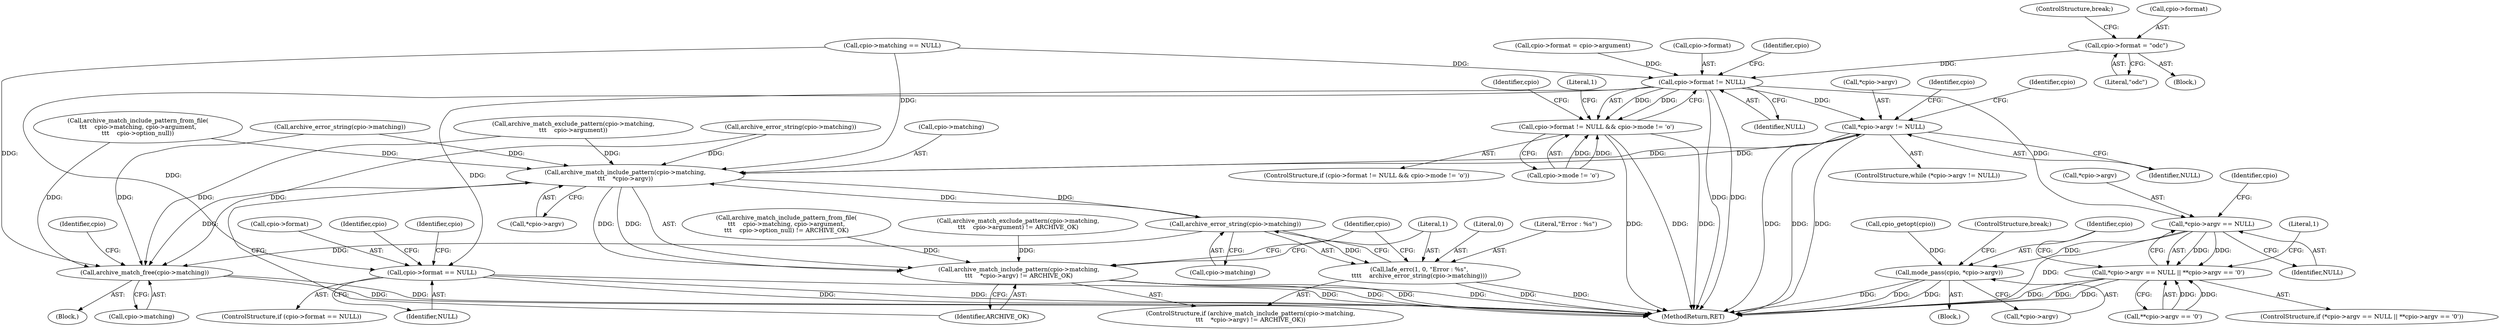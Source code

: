 digraph "0_libarchive_59357157706d47c365b2227739e17daba3607526@pointer" {
"1000401" [label="(Call,cpio->format = \"odc\")"];
"1000832" [label="(Call,cpio->format != NULL)"];
"1000831" [label="(Call,cpio->format != NULL && cpio->mode != 'o')"];
"1000880" [label="(Call,cpio->format == NULL)"];
"1000895" [label="(Call,*cpio->argv != NULL)"];
"1000904" [label="(Call,archive_match_include_pattern(cpio->matching,\n\t\t\t    *cpio->argv))"];
"1000903" [label="(Call,archive_match_include_pattern(cpio->matching,\n\t\t\t    *cpio->argv) != ARCHIVE_OK)"];
"1000917" [label="(Call,archive_error_string(cpio->matching))"];
"1000913" [label="(Call,lafe_errc(1, 0, \"Error : %s\",\n\t\t\t\t    archive_error_string(cpio->matching)))"];
"1000971" [label="(Call,archive_match_free(cpio->matching))"];
"1000942" [label="(Call,*cpio->argv == NULL)"];
"1000941" [label="(Call,*cpio->argv == NULL || **cpio->argv == '\0')"];
"1000959" [label="(Call,mode_pass(cpio, *cpio->argv))"];
"1000474" [label="(Call,cpio->format = cpio->argument)"];
"1000334" [label="(Call,cpio_getopt(cpio))"];
"1000908" [label="(Call,*cpio->argv)"];
"1000416" [label="(Call,archive_match_include_pattern_from_file(\n\t\t\t    cpio->matching, cpio->argument,\n\t\t\t    cpio->option_null) != ARCHIVE_OK)"];
"1000913" [label="(Call,lafe_errc(1, 0, \"Error : %s\",\n\t\t\t\t    archive_error_string(cpio->matching)))"];
"1000401" [label="(Call,cpio->format = \"odc\")"];
"1000977" [label="(Identifier,cpio)"];
"1000833" [label="(Call,cpio->format)"];
"1000849" [label="(Identifier,cpio)"];
"1000904" [label="(Call,archive_match_include_pattern(cpio->matching,\n\t\t\t    *cpio->argv))"];
"1000956" [label="(Literal,1)"];
"1000995" [label="(MethodReturn,RET)"];
"1000912" [label="(Identifier,ARCHIVE_OK)"];
"1000959" [label="(Call,mode_pass(cpio, *cpio->argv))"];
"1000948" [label="(Call,**cpio->argv == '\0')"];
"1000931" [label="(Identifier,cpio)"];
"1000830" [label="(ControlStructure,if (cpio->format != NULL && cpio->mode != 'o'))"];
"1000884" [label="(Identifier,NULL)"];
"1000449" [label="(Call,archive_match_exclude_pattern(cpio->matching,\n\t\t\t    cpio->argument))"];
"1000417" [label="(Call,archive_match_include_pattern_from_file(\n\t\t\t    cpio->matching, cpio->argument,\n\t\t\t    cpio->option_null))"];
"1000923" [label="(Identifier,cpio)"];
"1000965" [label="(ControlStructure,break;)"];
"1000448" [label="(Call,archive_match_exclude_pattern(cpio->matching,\n\t\t\t    cpio->argument) != ARCHIVE_OK)"];
"1000915" [label="(Literal,0)"];
"1000406" [label="(ControlStructure,break;)"];
"1000839" [label="(Identifier,cpio)"];
"1000917" [label="(Call,archive_error_string(cpio->matching))"];
"1000877" [label="(Block,)"];
"1000952" [label="(Identifier,cpio)"];
"1000155" [label="(Block,)"];
"1000906" [label="(Identifier,cpio)"];
"1000943" [label="(Call,*cpio->argv)"];
"1000887" [label="(Identifier,cpio)"];
"1000879" [label="(ControlStructure,if (cpio->format == NULL))"];
"1000405" [label="(Literal,\"odc\")"];
"1000832" [label="(Call,cpio->format != NULL)"];
"1000432" [label="(Call,archive_error_string(cpio->matching))"];
"1000903" [label="(Call,archive_match_include_pattern(cpio->matching,\n\t\t\t    *cpio->argv) != ARCHIVE_OK)"];
"1000894" [label="(ControlStructure,while (*cpio->argv != NULL))"];
"1000971" [label="(Call,archive_match_free(cpio->matching))"];
"1000941" [label="(Call,*cpio->argv == NULL || **cpio->argv == '\0')"];
"1000896" [label="(Call,*cpio->argv)"];
"1000881" [label="(Call,cpio->format)"];
"1000960" [label="(Identifier,cpio)"];
"1000831" [label="(Call,cpio->format != NULL && cpio->mode != 'o')"];
"1000918" [label="(Call,cpio->matching)"];
"1000916" [label="(Literal,\"Error : %s\")"];
"1000961" [label="(Call,*cpio->argv)"];
"1000837" [label="(Call,cpio->mode != 'o')"];
"1000914" [label="(Literal,1)"];
"1000836" [label="(Identifier,NULL)"];
"1000947" [label="(Identifier,NULL)"];
"1000321" [label="(Call,cpio->matching == NULL)"];
"1000940" [label="(ControlStructure,if (*cpio->argv == NULL || **cpio->argv == '\0'))"];
"1000402" [label="(Call,cpio->format)"];
"1000972" [label="(Call,cpio->matching)"];
"1000900" [label="(Identifier,NULL)"];
"1000843" [label="(Literal,1)"];
"1000895" [label="(Call,*cpio->argv != NULL)"];
"1000341" [label="(Block,)"];
"1000461" [label="(Call,archive_error_string(cpio->matching))"];
"1000942" [label="(Call,*cpio->argv == NULL)"];
"1000891" [label="(Identifier,cpio)"];
"1000905" [label="(Call,cpio->matching)"];
"1000880" [label="(Call,cpio->format == NULL)"];
"1000902" [label="(ControlStructure,if (archive_match_include_pattern(cpio->matching,\n\t\t\t    *cpio->argv) != ARCHIVE_OK))"];
"1000401" -> "1000341"  [label="AST: "];
"1000401" -> "1000405"  [label="CFG: "];
"1000402" -> "1000401"  [label="AST: "];
"1000405" -> "1000401"  [label="AST: "];
"1000406" -> "1000401"  [label="CFG: "];
"1000401" -> "1000832"  [label="DDG: "];
"1000832" -> "1000831"  [label="AST: "];
"1000832" -> "1000836"  [label="CFG: "];
"1000833" -> "1000832"  [label="AST: "];
"1000836" -> "1000832"  [label="AST: "];
"1000839" -> "1000832"  [label="CFG: "];
"1000831" -> "1000832"  [label="CFG: "];
"1000832" -> "1000995"  [label="DDG: "];
"1000832" -> "1000995"  [label="DDG: "];
"1000832" -> "1000831"  [label="DDG: "];
"1000832" -> "1000831"  [label="DDG: "];
"1000474" -> "1000832"  [label="DDG: "];
"1000321" -> "1000832"  [label="DDG: "];
"1000832" -> "1000880"  [label="DDG: "];
"1000832" -> "1000880"  [label="DDG: "];
"1000832" -> "1000895"  [label="DDG: "];
"1000832" -> "1000942"  [label="DDG: "];
"1000831" -> "1000830"  [label="AST: "];
"1000831" -> "1000837"  [label="CFG: "];
"1000837" -> "1000831"  [label="AST: "];
"1000843" -> "1000831"  [label="CFG: "];
"1000849" -> "1000831"  [label="CFG: "];
"1000831" -> "1000995"  [label="DDG: "];
"1000831" -> "1000995"  [label="DDG: "];
"1000831" -> "1000995"  [label="DDG: "];
"1000837" -> "1000831"  [label="DDG: "];
"1000837" -> "1000831"  [label="DDG: "];
"1000880" -> "1000879"  [label="AST: "];
"1000880" -> "1000884"  [label="CFG: "];
"1000881" -> "1000880"  [label="AST: "];
"1000884" -> "1000880"  [label="AST: "];
"1000887" -> "1000880"  [label="CFG: "];
"1000891" -> "1000880"  [label="CFG: "];
"1000880" -> "1000995"  [label="DDG: "];
"1000880" -> "1000995"  [label="DDG: "];
"1000880" -> "1000995"  [label="DDG: "];
"1000895" -> "1000894"  [label="AST: "];
"1000895" -> "1000900"  [label="CFG: "];
"1000896" -> "1000895"  [label="AST: "];
"1000900" -> "1000895"  [label="AST: "];
"1000906" -> "1000895"  [label="CFG: "];
"1000931" -> "1000895"  [label="CFG: "];
"1000895" -> "1000995"  [label="DDG: "];
"1000895" -> "1000995"  [label="DDG: "];
"1000895" -> "1000995"  [label="DDG: "];
"1000904" -> "1000895"  [label="DDG: "];
"1000895" -> "1000904"  [label="DDG: "];
"1000904" -> "1000903"  [label="AST: "];
"1000904" -> "1000908"  [label="CFG: "];
"1000905" -> "1000904"  [label="AST: "];
"1000908" -> "1000904"  [label="AST: "];
"1000912" -> "1000904"  [label="CFG: "];
"1000904" -> "1000903"  [label="DDG: "];
"1000904" -> "1000903"  [label="DDG: "];
"1000917" -> "1000904"  [label="DDG: "];
"1000449" -> "1000904"  [label="DDG: "];
"1000321" -> "1000904"  [label="DDG: "];
"1000461" -> "1000904"  [label="DDG: "];
"1000417" -> "1000904"  [label="DDG: "];
"1000432" -> "1000904"  [label="DDG: "];
"1000904" -> "1000917"  [label="DDG: "];
"1000904" -> "1000971"  [label="DDG: "];
"1000903" -> "1000902"  [label="AST: "];
"1000903" -> "1000912"  [label="CFG: "];
"1000912" -> "1000903"  [label="AST: "];
"1000914" -> "1000903"  [label="CFG: "];
"1000923" -> "1000903"  [label="CFG: "];
"1000903" -> "1000995"  [label="DDG: "];
"1000903" -> "1000995"  [label="DDG: "];
"1000903" -> "1000995"  [label="DDG: "];
"1000416" -> "1000903"  [label="DDG: "];
"1000448" -> "1000903"  [label="DDG: "];
"1000917" -> "1000913"  [label="AST: "];
"1000917" -> "1000918"  [label="CFG: "];
"1000918" -> "1000917"  [label="AST: "];
"1000913" -> "1000917"  [label="CFG: "];
"1000917" -> "1000913"  [label="DDG: "];
"1000917" -> "1000971"  [label="DDG: "];
"1000913" -> "1000902"  [label="AST: "];
"1000914" -> "1000913"  [label="AST: "];
"1000915" -> "1000913"  [label="AST: "];
"1000916" -> "1000913"  [label="AST: "];
"1000923" -> "1000913"  [label="CFG: "];
"1000913" -> "1000995"  [label="DDG: "];
"1000913" -> "1000995"  [label="DDG: "];
"1000971" -> "1000155"  [label="AST: "];
"1000971" -> "1000972"  [label="CFG: "];
"1000972" -> "1000971"  [label="AST: "];
"1000977" -> "1000971"  [label="CFG: "];
"1000971" -> "1000995"  [label="DDG: "];
"1000971" -> "1000995"  [label="DDG: "];
"1000449" -> "1000971"  [label="DDG: "];
"1000321" -> "1000971"  [label="DDG: "];
"1000461" -> "1000971"  [label="DDG: "];
"1000417" -> "1000971"  [label="DDG: "];
"1000432" -> "1000971"  [label="DDG: "];
"1000942" -> "1000941"  [label="AST: "];
"1000942" -> "1000947"  [label="CFG: "];
"1000943" -> "1000942"  [label="AST: "];
"1000947" -> "1000942"  [label="AST: "];
"1000952" -> "1000942"  [label="CFG: "];
"1000941" -> "1000942"  [label="CFG: "];
"1000942" -> "1000995"  [label="DDG: "];
"1000942" -> "1000941"  [label="DDG: "];
"1000942" -> "1000941"  [label="DDG: "];
"1000942" -> "1000959"  [label="DDG: "];
"1000941" -> "1000940"  [label="AST: "];
"1000941" -> "1000948"  [label="CFG: "];
"1000948" -> "1000941"  [label="AST: "];
"1000956" -> "1000941"  [label="CFG: "];
"1000960" -> "1000941"  [label="CFG: "];
"1000941" -> "1000995"  [label="DDG: "];
"1000941" -> "1000995"  [label="DDG: "];
"1000941" -> "1000995"  [label="DDG: "];
"1000948" -> "1000941"  [label="DDG: "];
"1000948" -> "1000941"  [label="DDG: "];
"1000959" -> "1000877"  [label="AST: "];
"1000959" -> "1000961"  [label="CFG: "];
"1000960" -> "1000959"  [label="AST: "];
"1000961" -> "1000959"  [label="AST: "];
"1000965" -> "1000959"  [label="CFG: "];
"1000959" -> "1000995"  [label="DDG: "];
"1000959" -> "1000995"  [label="DDG: "];
"1000959" -> "1000995"  [label="DDG: "];
"1000334" -> "1000959"  [label="DDG: "];
}
